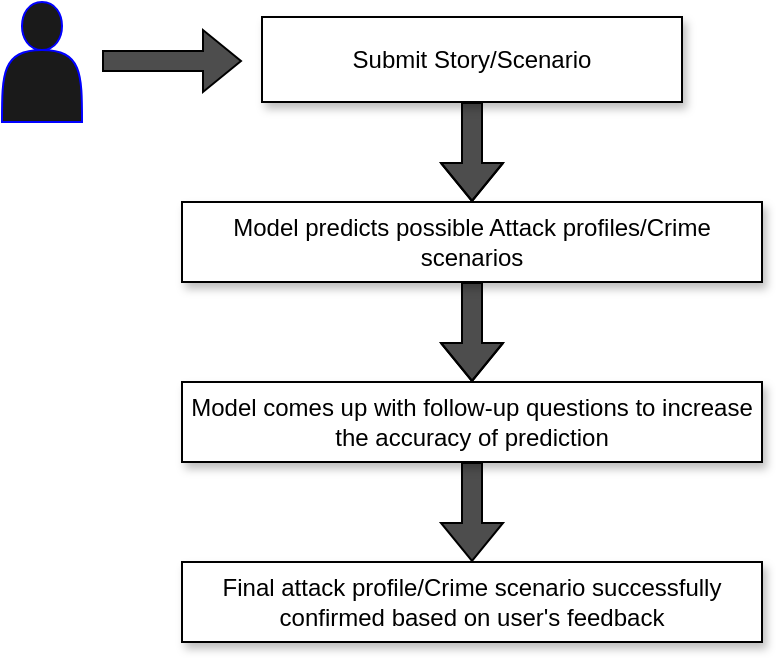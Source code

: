 <mxfile version="17.1.3" type="github"><diagram id="mqXD9MKWIyKt4ATFndF-" name="Page-1"><mxGraphModel dx="1022" dy="514" grid="1" gridSize="10" guides="1" tooltips="1" connect="1" arrows="1" fold="1" page="1" pageScale="1" pageWidth="850" pageHeight="1100" math="0" shadow="0"><root><mxCell id="0"/><mxCell id="1" parent="0"/><mxCell id="rq-dOa8r7Iyq47s5rHh6-1" value="" style="shape=flexArrow;endArrow=classic;html=1;rounded=0;fillColor=#4D4D4D;" edge="1" parent="1"><mxGeometry width="50" height="50" relative="1" as="geometry"><mxPoint x="260" y="89.5" as="sourcePoint"/><mxPoint x="330" y="89.5" as="targetPoint"/></mxGeometry></mxCell><mxCell id="rq-dOa8r7Iyq47s5rHh6-2" value="" style="shape=actor;whiteSpace=wrap;html=1;strokeColor=#0000FF;fillColor=#1A1A1A;" vertex="1" parent="1"><mxGeometry x="210" y="60" width="40" height="60" as="geometry"/></mxCell><mxCell id="rq-dOa8r7Iyq47s5rHh6-3" style="edgeStyle=orthogonalEdgeStyle;shape=flexArrow;rounded=0;orthogonalLoop=1;jettySize=auto;html=1;exitX=0.5;exitY=1;exitDx=0;exitDy=0;fillColor=#4D4D4D;" edge="1" parent="1" source="rq-dOa8r7Iyq47s5rHh6-4"><mxGeometry relative="1" as="geometry"><mxPoint x="445" y="160" as="targetPoint"/></mxGeometry></mxCell><mxCell id="rq-dOa8r7Iyq47s5rHh6-4" value="Submit Story/Scenario" style="rounded=0;whiteSpace=wrap;html=1;shadow=1;strokeColor=#000000;fillColor=#FFFFFF;" vertex="1" parent="1"><mxGeometry x="340" y="67.5" width="210" height="42.5" as="geometry"/></mxCell><mxCell id="rq-dOa8r7Iyq47s5rHh6-5" style="edgeStyle=orthogonalEdgeStyle;shape=flexArrow;rounded=0;orthogonalLoop=1;jettySize=auto;html=1;fillColor=#4D4D4D;" edge="1" parent="1" source="rq-dOa8r7Iyq47s5rHh6-6"><mxGeometry relative="1" as="geometry"><mxPoint x="445" y="250" as="targetPoint"/></mxGeometry></mxCell><mxCell id="rq-dOa8r7Iyq47s5rHh6-6" value="Model predicts possible Attack profiles/Crime scenarios" style="rounded=0;whiteSpace=wrap;html=1;shadow=1;strokeColor=#000000;fillColor=#FFFFFF;" vertex="1" parent="1"><mxGeometry x="300" y="160" width="290" height="40" as="geometry"/></mxCell><mxCell id="rq-dOa8r7Iyq47s5rHh6-7" style="edgeStyle=orthogonalEdgeStyle;shape=flexArrow;rounded=0;orthogonalLoop=1;jettySize=auto;html=1;exitX=0.5;exitY=1;exitDx=0;exitDy=0;fillColor=#4D4D4D;" edge="1" parent="1" source="rq-dOa8r7Iyq47s5rHh6-8" target="rq-dOa8r7Iyq47s5rHh6-9"><mxGeometry relative="1" as="geometry"/></mxCell><mxCell id="rq-dOa8r7Iyq47s5rHh6-8" value="Model comes up with follow-up questions to increase the accuracy of prediction" style="rounded=0;whiteSpace=wrap;html=1;shadow=1;strokeColor=#000000;fillColor=#FFFFFF;" vertex="1" parent="1"><mxGeometry x="300" y="250" width="290" height="40" as="geometry"/></mxCell><mxCell id="rq-dOa8r7Iyq47s5rHh6-9" value="Final attack profile/Crime scenario successfully confirmed based on user's feedback" style="rounded=0;whiteSpace=wrap;html=1;shadow=1;strokeColor=#000000;fillColor=#FFFFFF;" vertex="1" parent="1"><mxGeometry x="300" y="340" width="290" height="40" as="geometry"/></mxCell></root></mxGraphModel></diagram></mxfile>